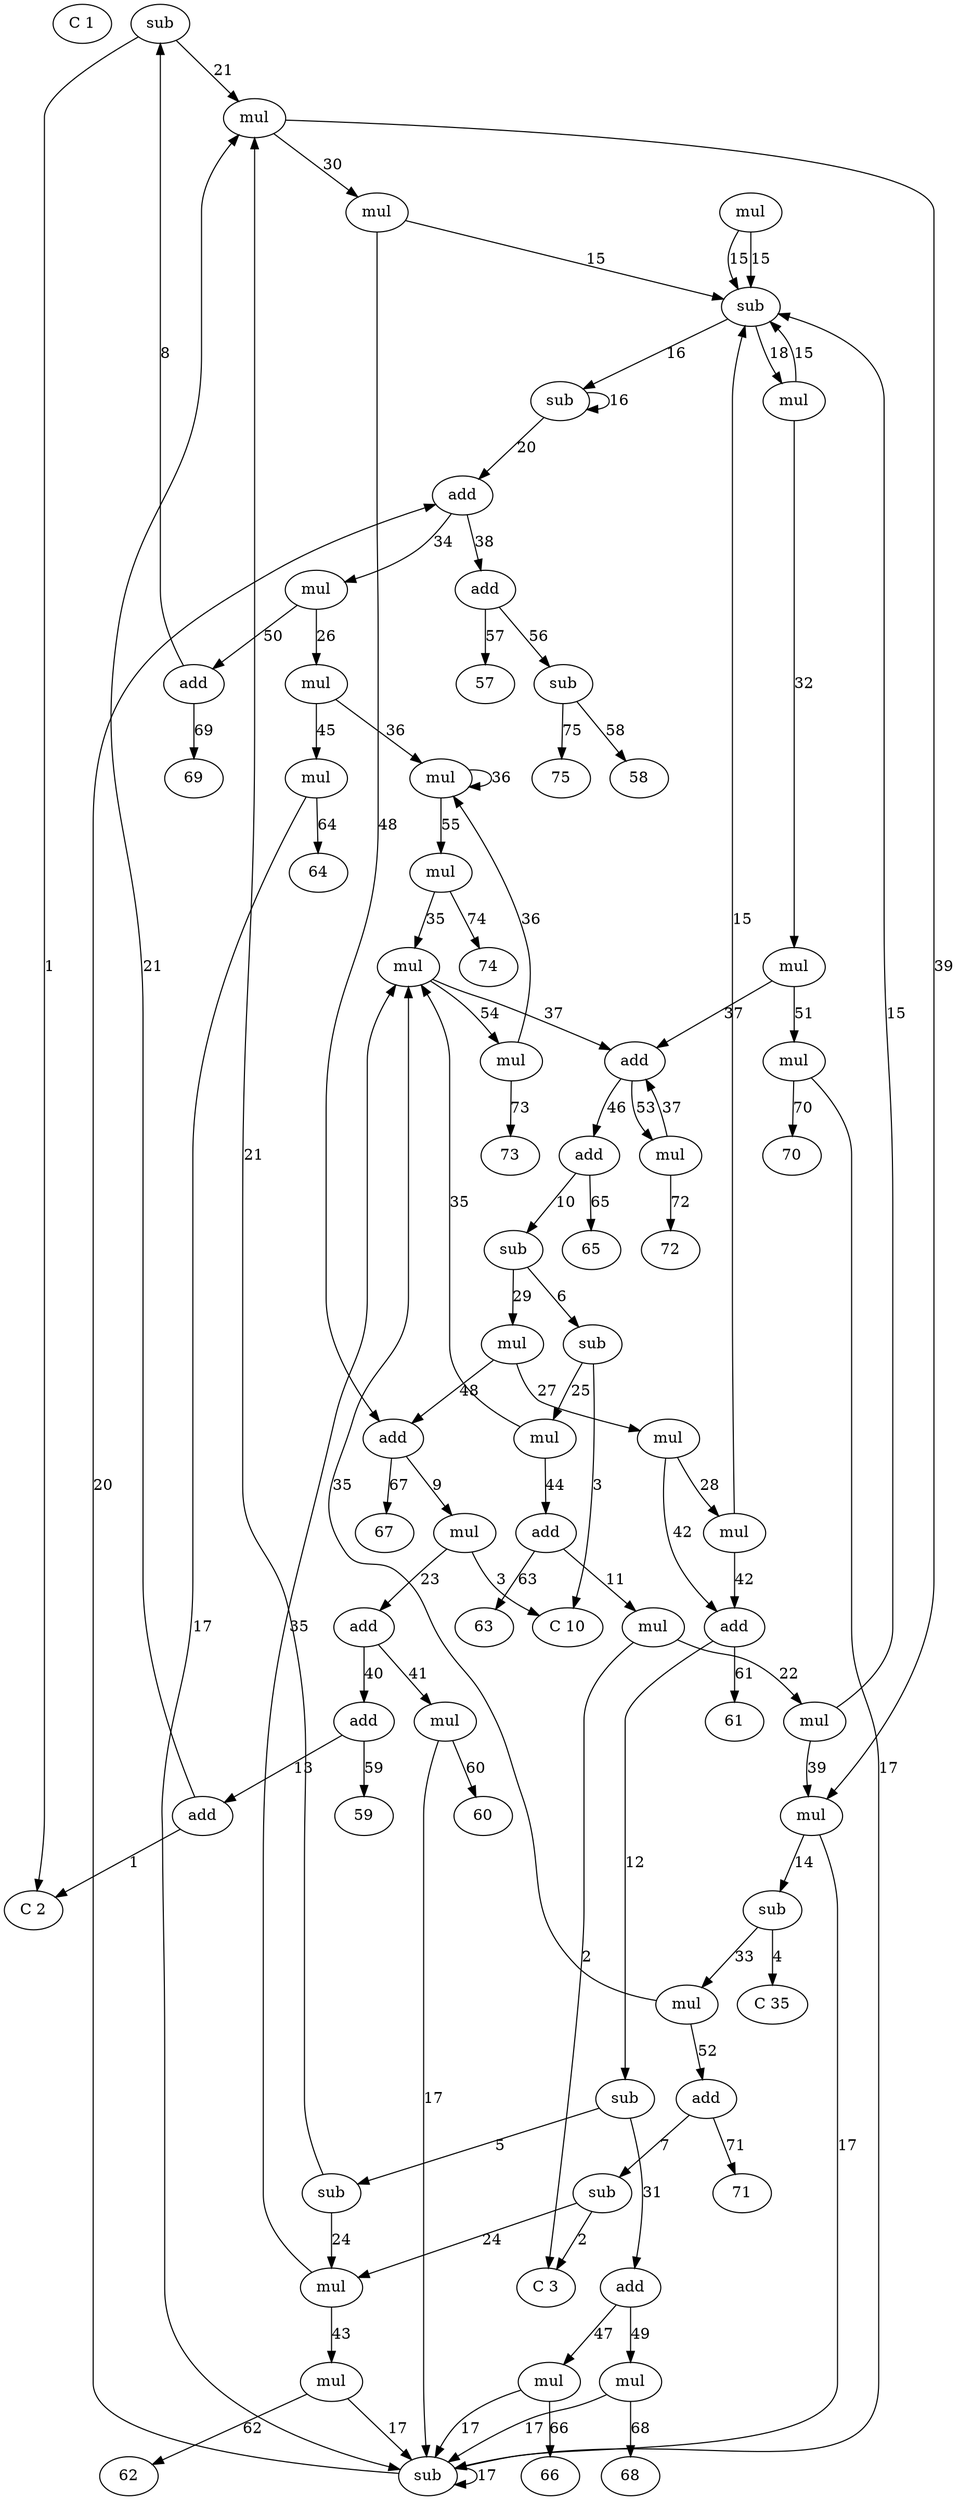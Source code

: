 digraph G {
0 [label="C 1"]
1 [label="C 2"]
2 [label="C 3"]
3 [label="C 10"]
4 [label="C 35"]
5 [label="sub"]
5 -> 21 [label="21"]
5 -> 24 [label="24"]
6 [label="sub"]
6 -> 3 [label="3"]
6 -> 25 [label="25"]
7 [label="sub"]
7 -> 2 [label="2"]
7 -> 24 [label="24"]
8 [label="sub"]
8 -> 1 [label="1"]
8 -> 21 [label="21"]
9 [label="mul"]
9 -> 3 [label="3"]
9 -> 23 [label="23"]
10 [label="sub"]
10 -> 6 [label="6"]
10 -> 29 [label="29"]
11 [label="mul"]
11 -> 2 [label="2"]
11 -> 22 [label="22"]
12 [label="sub"]
12 -> 5 [label="5"]
12 -> 31 [label="31"]
13 [label="add"]
13 -> 1 [label="1"]
13 -> 21 [label="21"]
14 [label="sub"]
14 -> 4 [label="4"]
14 -> 33 [label="33"]
15 [label="sub"]
15 -> 16 [label="16"]
15 -> 18 [label="18"]
16 [label="sub"]
16 -> 16 [label="16"]
16 -> 20 [label="20"]
17 [label="sub"]
17 -> 17 [label="17"]
17 -> 20 [label="20"]
18 [label="mul"]
18 -> 15 [label="15"]
18 -> 32 [label="32"]
19 [label="mul"]
19 -> 15 [label="15"]
19 -> 15 [label="15"]
20 [label="add"]
20 -> 34 [label="34"]
20 -> 38 [label="38"]
21 [label="mul"]
21 -> 30 [label="30"]
21 -> 39 [label="39"]
22 [label="mul"]
22 -> 15 [label="15"]
22 -> 39 [label="39"]
23 [label="add"]
23 -> 40 [label="40"]
23 -> 41 [label="41"]
24 [label="mul"]
24 -> 35 [label="35"]
24 -> 43 [label="43"]
25 [label="mul"]
25 -> 35 [label="35"]
25 -> 44 [label="44"]
26 [label="mul"]
26 -> 36 [label="36"]
26 -> 45 [label="45"]
27 [label="mul"]
27 -> 28 [label="28"]
27 -> 42 [label="42"]
28 [label="mul"]
28 -> 15 [label="15"]
28 -> 42 [label="42"]
29 [label="mul"]
29 -> 27 [label="27"]
29 -> 48 [label="48"]
30 [label="mul"]
30 -> 15 [label="15"]
30 -> 48 [label="48"]
31 [label="add"]
31 -> 47 [label="47"]
31 -> 49 [label="49"]
32 [label="mul"]
32 -> 37 [label="37"]
32 -> 51 [label="51"]
33 [label="mul"]
33 -> 35 [label="35"]
33 -> 52 [label="52"]
34 [label="mul"]
34 -> 26 [label="26"]
34 -> 50 [label="50"]
35 [label="mul"]
35 -> 37 [label="37"]
35 -> 54 [label="54"]
36 [label="mul"]
36 -> 36 [label="36"]
36 -> 55 [label="55"]
37 [label="add"]
37 -> 46 [label="46"]
37 -> 53 [label="53"]
38 [label="add"]
38 -> 56 [label="56"]
38 -> 57 [label="57"]
39 [label="mul"]
39 -> 14 [label="14"]
39 -> 17 [label="17"]
40 [label="add"]
40 -> 13 [label="13"]
40 -> 59 [label="59"]
41 [label="mul"]
41 -> 17 [label="17"]
41 -> 60 [label="60"]
42 [label="add"]
42 -> 12 [label="12"]
42 -> 61 [label="61"]
43 [label="mul"]
43 -> 17 [label="17"]
43 -> 62 [label="62"]
44 [label="add"]
44 -> 11 [label="11"]
44 -> 63 [label="63"]
45 [label="mul"]
45 -> 17 [label="17"]
45 -> 64 [label="64"]
46 [label="add"]
46 -> 10 [label="10"]
46 -> 65 [label="65"]
47 [label="mul"]
47 -> 17 [label="17"]
47 -> 66 [label="66"]
48 [label="add"]
48 -> 9 [label="9"]
48 -> 67 [label="67"]
49 [label="mul"]
49 -> 17 [label="17"]
49 -> 68 [label="68"]
50 [label="add"]
50 -> 8 [label="8"]
50 -> 69 [label="69"]
51 [label="mul"]
51 -> 17 [label="17"]
51 -> 70 [label="70"]
52 [label="add"]
52 -> 7 [label="7"]
52 -> 71 [label="71"]
53 [label="mul"]
53 -> 37 [label="37"]
53 -> 72 [label="72"]
54 [label="mul"]
54 -> 36 [label="36"]
54 -> 73 [label="73"]
55 [label="mul"]
55 -> 35 [label="35"]
55 -> 74 [label="74"]
56 [label="sub"]
56 -> 58 [label="58"]
56 -> 75 [label="75"]
}
